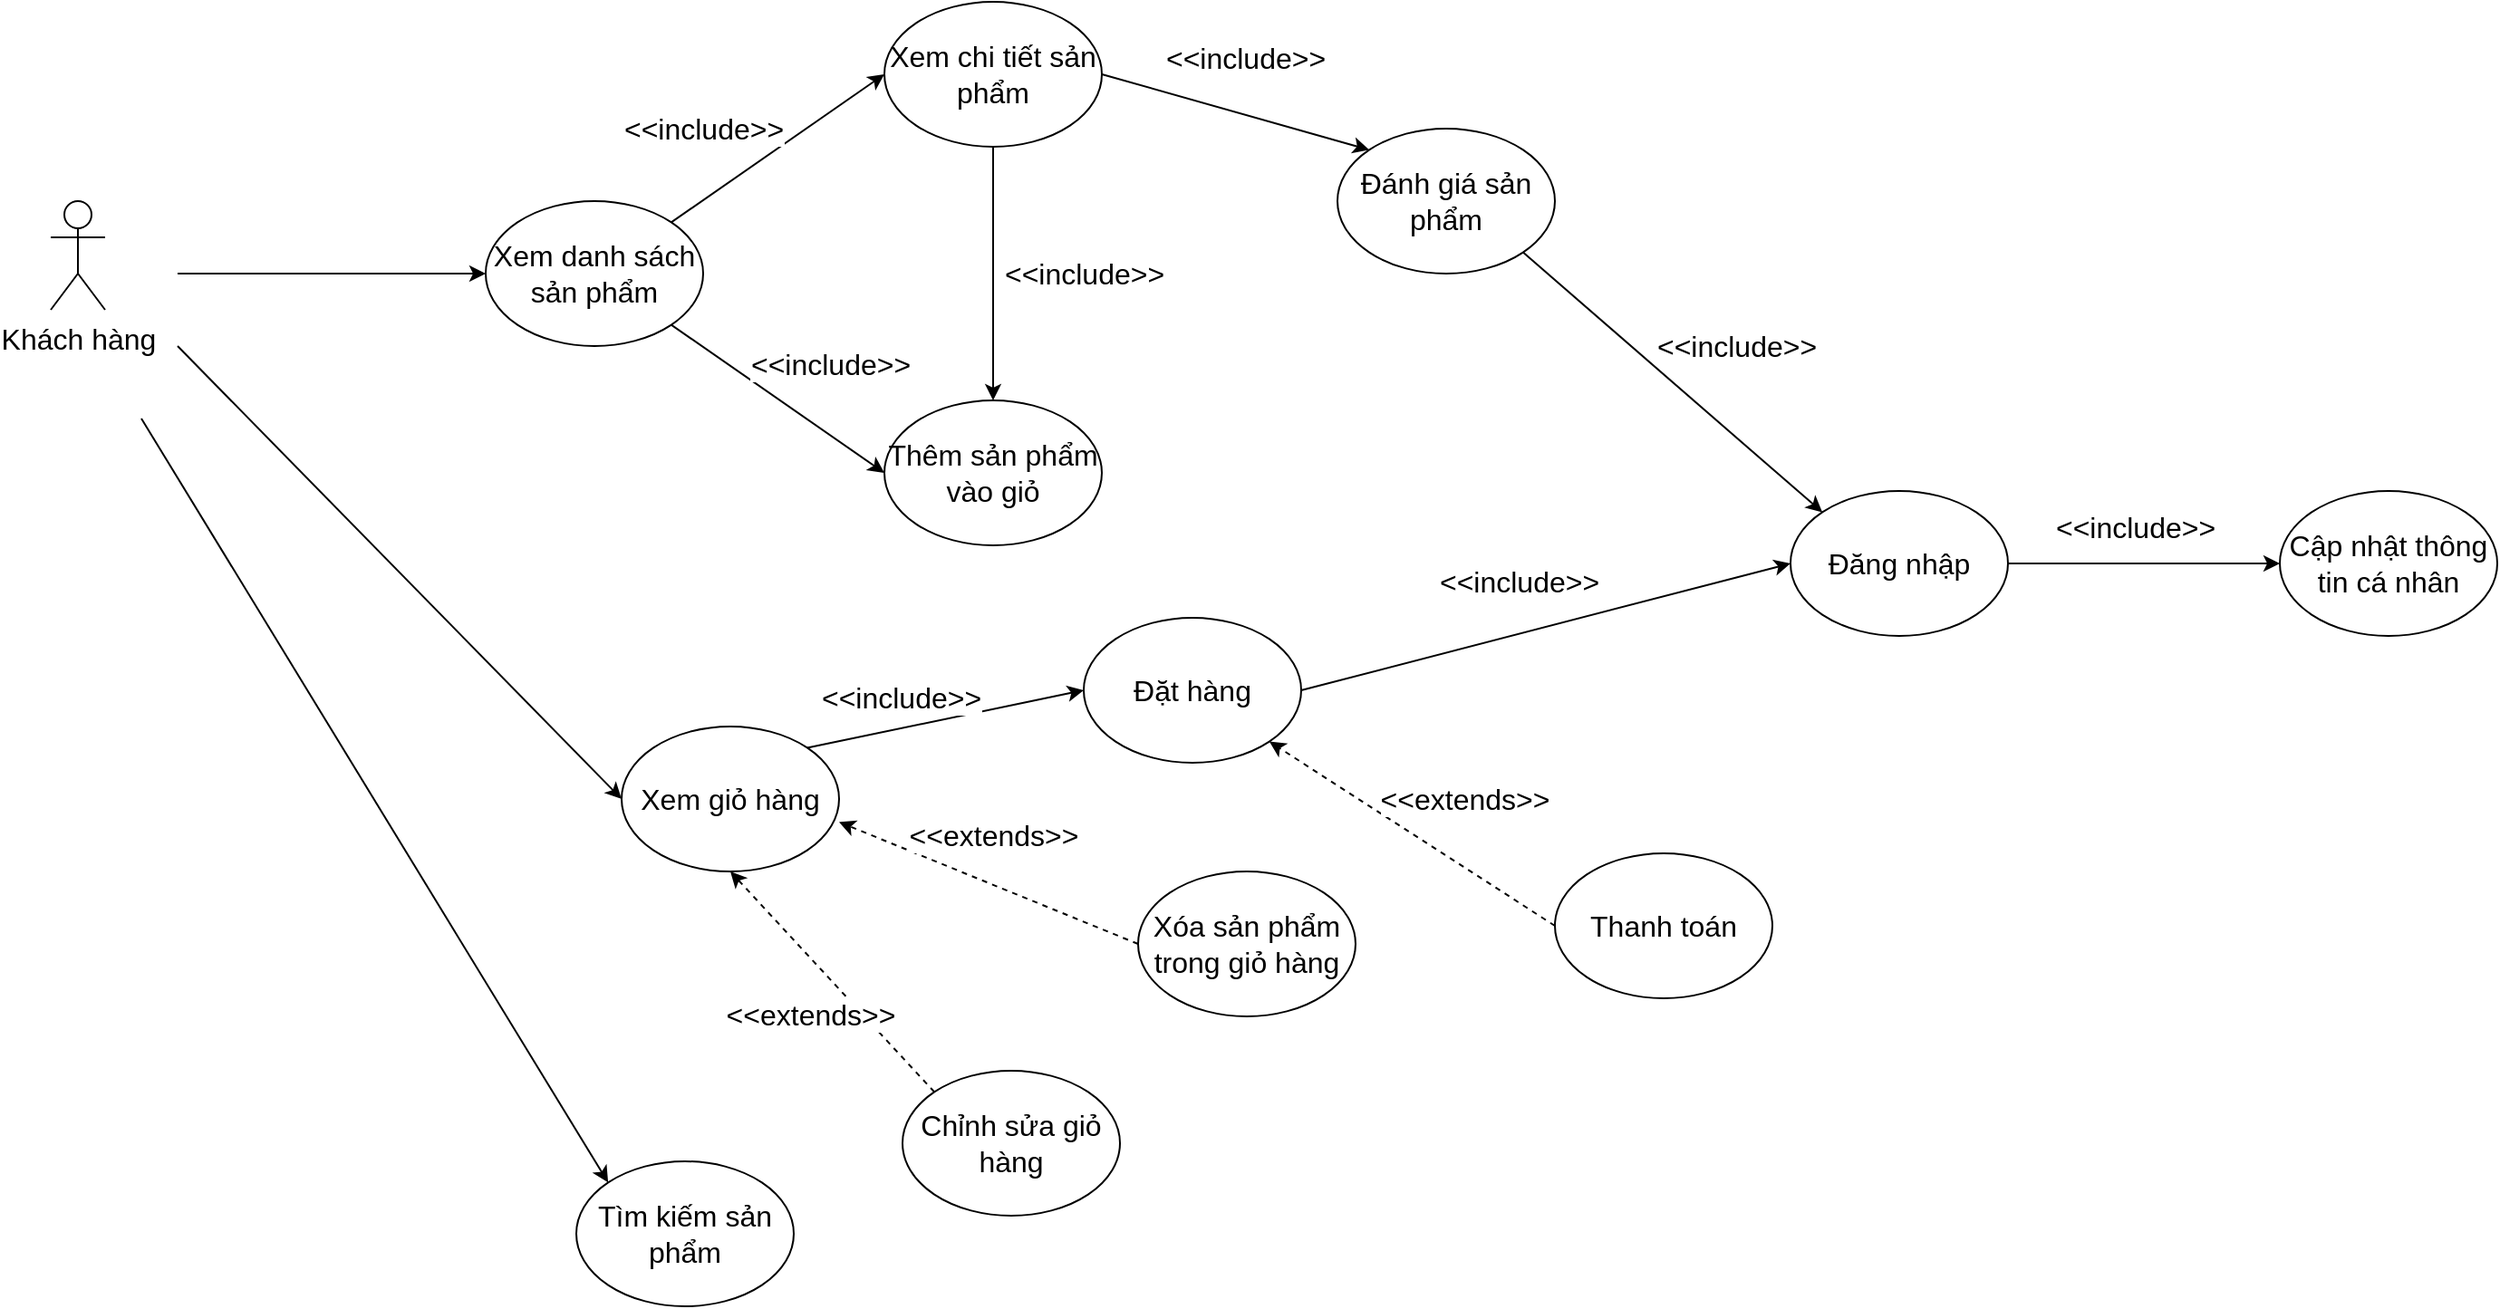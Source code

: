 <mxfile version="15.9.4" type="device" pages="2"><diagram id="paL9Nd-YV0AiKkWhEmOI" name="Page-1"><mxGraphModel dx="1422" dy="772" grid="1" gridSize="10" guides="1" tooltips="1" connect="1" arrows="1" fold="1" page="1" pageScale="1" pageWidth="850" pageHeight="1100" math="0" shadow="0"><root><mxCell id="0"/><mxCell id="1" parent="0"/><mxCell id="1jEP1JM11DuhaaalMF6C-1" value="Khách hàng" style="shape=umlActor;verticalLabelPosition=bottom;verticalAlign=top;html=1;outlineConnect=0;fontSize=16;" parent="1" vertex="1"><mxGeometry x="110" y="440" width="30" height="60" as="geometry"/></mxCell><mxCell id="1jEP1JM11DuhaaalMF6C-2" value="Xem danh sách sản phẩm" style="ellipse;whiteSpace=wrap;html=1;fontSize=16;" parent="1" vertex="1"><mxGeometry x="350" y="440" width="120" height="80" as="geometry"/></mxCell><mxCell id="1jEP1JM11DuhaaalMF6C-3" value="Thêm sản phẩm vào giỏ" style="ellipse;whiteSpace=wrap;html=1;fontSize=16;" parent="1" vertex="1"><mxGeometry x="570" y="550" width="120" height="80" as="geometry"/></mxCell><mxCell id="1jEP1JM11DuhaaalMF6C-4" value="Chỉnh sửa giỏ hàng" style="ellipse;whiteSpace=wrap;html=1;fontSize=16;" parent="1" vertex="1"><mxGeometry x="580" y="920" width="120" height="80" as="geometry"/></mxCell><mxCell id="1jEP1JM11DuhaaalMF6C-5" value="Xóa sản phẩm trong giỏ hàng" style="ellipse;whiteSpace=wrap;html=1;fontSize=16;" parent="1" vertex="1"><mxGeometry x="710" y="810" width="120" height="80" as="geometry"/></mxCell><mxCell id="1jEP1JM11DuhaaalMF6C-7" value="Đánh giá sản phẩm" style="ellipse;whiteSpace=wrap;html=1;fontSize=16;" parent="1" vertex="1"><mxGeometry x="820" y="400" width="120" height="80" as="geometry"/></mxCell><mxCell id="1jEP1JM11DuhaaalMF6C-9" value="" style="endArrow=classic;html=1;rounded=0;fontSize=16;entryX=0;entryY=0.5;entryDx=0;entryDy=0;" parent="1" target="1jEP1JM11DuhaaalMF6C-2" edge="1"><mxGeometry width="50" height="50" relative="1" as="geometry"><mxPoint x="180" y="480" as="sourcePoint"/><mxPoint x="160" y="480" as="targetPoint"/></mxGeometry></mxCell><mxCell id="1jEP1JM11DuhaaalMF6C-27" value="Đặt hàng" style="ellipse;whiteSpace=wrap;html=1;fontSize=16;" parent="1" vertex="1"><mxGeometry x="680" y="670" width="120" height="80" as="geometry"/></mxCell><mxCell id="1jEP1JM11DuhaaalMF6C-35" value="Xem chi tiết sản phẩm" style="ellipse;whiteSpace=wrap;html=1;fontSize=16;" parent="1" vertex="1"><mxGeometry x="570" y="330" width="120" height="80" as="geometry"/></mxCell><mxCell id="1jEP1JM11DuhaaalMF6C-37" value="&amp;lt;&amp;lt;include&amp;gt;&amp;gt;" style="endArrow=classic;html=1;rounded=0;fontSize=16;entryX=0;entryY=0.5;entryDx=0;entryDy=0;exitX=1;exitY=0;exitDx=0;exitDy=0;" parent="1" source="1jEP1JM11DuhaaalMF6C-2" target="1jEP1JM11DuhaaalMF6C-35" edge="1"><mxGeometry x="-0.386" y="32" width="50" height="50" relative="1" as="geometry"><mxPoint x="500" y="430" as="sourcePoint"/><mxPoint x="160" y="480" as="targetPoint"/><mxPoint as="offset"/></mxGeometry></mxCell><mxCell id="1jEP1JM11DuhaaalMF6C-39" value="&amp;lt;&amp;lt;include&amp;gt;&amp;gt;" style="endArrow=classic;html=1;rounded=0;fontSize=16;exitX=1;exitY=0.5;exitDx=0;exitDy=0;entryX=0;entryY=0;entryDx=0;entryDy=0;" parent="1" source="1jEP1JM11DuhaaalMF6C-35" target="1jEP1JM11DuhaaalMF6C-7" edge="1"><mxGeometry x="-0.037" y="30" width="50" height="50" relative="1" as="geometry"><mxPoint x="452.426" y="451.716" as="sourcePoint"/><mxPoint x="840" y="380" as="targetPoint"/><mxPoint as="offset"/></mxGeometry></mxCell><mxCell id="1jEP1JM11DuhaaalMF6C-41" value="&amp;lt;&amp;lt;include&amp;gt;&amp;gt;" style="endArrow=classic;html=1;rounded=0;fontSize=16;entryX=0;entryY=0.5;entryDx=0;entryDy=0;exitX=1;exitY=1;exitDx=0;exitDy=0;" parent="1" source="1jEP1JM11DuhaaalMF6C-2" target="1jEP1JM11DuhaaalMF6C-3" edge="1"><mxGeometry x="0.178" y="32" width="50" height="50" relative="1" as="geometry"><mxPoint x="500" y="430" as="sourcePoint"/><mxPoint x="160" y="480" as="targetPoint"/><mxPoint as="offset"/></mxGeometry></mxCell><mxCell id="1jEP1JM11DuhaaalMF6C-43" value="&amp;lt;&amp;lt;include&amp;gt;&amp;gt;" style="endArrow=classic;html=1;rounded=0;fontSize=16;exitX=0.5;exitY=1;exitDx=0;exitDy=0;entryX=0.5;entryY=0;entryDx=0;entryDy=0;" parent="1" source="1jEP1JM11DuhaaalMF6C-35" target="1jEP1JM11DuhaaalMF6C-3" edge="1"><mxGeometry y="50" width="50" height="50" relative="1" as="geometry"><mxPoint x="452.426" y="451.716" as="sourcePoint"/><mxPoint x="640" y="530" as="targetPoint"/><mxPoint as="offset"/></mxGeometry></mxCell><mxCell id="1jEP1JM11DuhaaalMF6C-44" value="Xem giỏ hàng" style="ellipse;whiteSpace=wrap;html=1;fontSize=16;" parent="1" vertex="1"><mxGeometry x="425" y="730" width="120" height="80" as="geometry"/></mxCell><mxCell id="1jEP1JM11DuhaaalMF6C-45" value="" style="endArrow=classic;html=1;rounded=0;fontSize=16;entryX=0;entryY=0.5;entryDx=0;entryDy=0;" parent="1" target="1jEP1JM11DuhaaalMF6C-44" edge="1"><mxGeometry x="-0.112" y="-38" width="50" height="50" relative="1" as="geometry"><mxPoint x="180" y="520" as="sourcePoint"/><mxPoint x="160" y="480" as="targetPoint"/><mxPoint as="offset"/></mxGeometry></mxCell><mxCell id="1jEP1JM11DuhaaalMF6C-46" value="&amp;lt;&amp;lt;extends&amp;gt;&amp;gt;" style="endArrow=classic;html=1;rounded=0;fontSize=16;exitX=0;exitY=0;exitDx=0;exitDy=0;dashed=1;entryX=0.5;entryY=1;entryDx=0;entryDy=0;" parent="1" source="1jEP1JM11DuhaaalMF6C-4" target="1jEP1JM11DuhaaalMF6C-44" edge="1"><mxGeometry x="-0.059" y="21" width="50" height="50" relative="1" as="geometry"><mxPoint x="500" y="430" as="sourcePoint"/><mxPoint x="410" y="830" as="targetPoint"/><mxPoint as="offset"/></mxGeometry></mxCell><mxCell id="1jEP1JM11DuhaaalMF6C-47" value="&amp;lt;&amp;lt;include&amp;gt;&amp;gt;" style="endArrow=classic;html=1;rounded=0;fontSize=16;entryX=0;entryY=0.5;entryDx=0;entryDy=0;exitX=1;exitY=0;exitDx=0;exitDy=0;" parent="1" source="1jEP1JM11DuhaaalMF6C-44" target="1jEP1JM11DuhaaalMF6C-27" edge="1"><mxGeometry x="-0.273" y="17" width="50" height="50" relative="1" as="geometry"><mxPoint x="500" y="430" as="sourcePoint"/><mxPoint x="160" y="480" as="targetPoint"/><mxPoint as="offset"/></mxGeometry></mxCell><mxCell id="1jEP1JM11DuhaaalMF6C-48" value="&amp;lt;&amp;lt;extends&amp;gt;&amp;gt;" style="endArrow=classic;html=1;rounded=0;fontSize=16;exitX=0;exitY=0.5;exitDx=0;exitDy=0;dashed=1;entryX=1;entryY=0.659;entryDx=0;entryDy=0;entryPerimeter=0;" parent="1" source="1jEP1JM11DuhaaalMF6C-5" target="1jEP1JM11DuhaaalMF6C-44" edge="1"><mxGeometry x="0.09" y="-25" width="50" height="50" relative="1" as="geometry"><mxPoint x="500" y="430" as="sourcePoint"/><mxPoint x="540" y="840" as="targetPoint"/><mxPoint as="offset"/></mxGeometry></mxCell><mxCell id="1jEP1JM11DuhaaalMF6C-49" value="Đăng nhập" style="ellipse;whiteSpace=wrap;html=1;fontSize=16;" parent="1" vertex="1"><mxGeometry x="1070" y="600" width="120" height="80" as="geometry"/></mxCell><mxCell id="1jEP1JM11DuhaaalMF6C-50" value="&amp;lt;&amp;lt;include&amp;gt;&amp;gt;" style="endArrow=classic;html=1;rounded=0;fontSize=16;exitX=1;exitY=1;exitDx=0;exitDy=0;entryX=0;entryY=0;entryDx=0;entryDy=0;" parent="1" source="1jEP1JM11DuhaaalMF6C-7" target="1jEP1JM11DuhaaalMF6C-49" edge="1"><mxGeometry x="0.122" y="38" width="50" height="50" relative="1" as="geometry"><mxPoint x="452.426" y="451.716" as="sourcePoint"/><mxPoint x="840" y="380" as="targetPoint"/><mxPoint as="offset"/></mxGeometry></mxCell><mxCell id="1jEP1JM11DuhaaalMF6C-51" value="&amp;lt;&amp;lt;include&amp;gt;&amp;gt;" style="endArrow=classic;html=1;rounded=0;fontSize=16;exitX=1;exitY=0.5;exitDx=0;exitDy=0;entryX=0;entryY=0.5;entryDx=0;entryDy=0;" parent="1" source="1jEP1JM11DuhaaalMF6C-27" target="1jEP1JM11DuhaaalMF6C-49" edge="1"><mxGeometry x="-0.059" y="28" width="50" height="50" relative="1" as="geometry"><mxPoint x="452.426" y="451.716" as="sourcePoint"/><mxPoint x="840" y="380" as="targetPoint"/><mxPoint as="offset"/></mxGeometry></mxCell><mxCell id="1jEP1JM11DuhaaalMF6C-52" value="" style="endArrow=classic;html=1;rounded=0;fontSize=16;entryX=0;entryY=0;entryDx=0;entryDy=0;" parent="1" target="1jEP1JM11DuhaaalMF6C-53" edge="1"><mxGeometry x="-0.112" y="-38" width="50" height="50" relative="1" as="geometry"><mxPoint x="160" y="560" as="sourcePoint"/><mxPoint x="270" y="930" as="targetPoint"/><mxPoint as="offset"/></mxGeometry></mxCell><mxCell id="1jEP1JM11DuhaaalMF6C-53" value="Tìm kiếm sản phẩm" style="ellipse;whiteSpace=wrap;html=1;fontSize=16;" parent="1" vertex="1"><mxGeometry x="400" y="970" width="120" height="80" as="geometry"/></mxCell><mxCell id="bbSsh4d3-OIJ30v8e8qk-1" value="Thanh toán" style="ellipse;whiteSpace=wrap;html=1;fontSize=16;" vertex="1" parent="1"><mxGeometry x="940" y="800" width="120" height="80" as="geometry"/></mxCell><mxCell id="bbSsh4d3-OIJ30v8e8qk-2" value="&amp;lt;&amp;lt;extends&amp;gt;&amp;gt;" style="endArrow=classic;html=1;rounded=0;entryX=1;entryY=1;entryDx=0;entryDy=0;exitX=0;exitY=0.5;exitDx=0;exitDy=0;fontSize=16;dashed=1;" edge="1" parent="1" source="bbSsh4d3-OIJ30v8e8qk-1" target="1jEP1JM11DuhaaalMF6C-27"><mxGeometry x="-0.147" y="-32" width="50" height="50" relative="1" as="geometry"><mxPoint x="840" y="810" as="sourcePoint"/><mxPoint x="890" y="760" as="targetPoint"/><mxPoint as="offset"/></mxGeometry></mxCell><mxCell id="bbSsh4d3-OIJ30v8e8qk-3" value="&amp;lt;&amp;lt;include&amp;gt;&amp;gt;" style="endArrow=classic;html=1;rounded=0;fontSize=16;exitX=1;exitY=0.5;exitDx=0;exitDy=0;entryX=0;entryY=0.5;entryDx=0;entryDy=0;" edge="1" parent="1" source="1jEP1JM11DuhaaalMF6C-49" target="bbSsh4d3-OIJ30v8e8qk-4"><mxGeometry x="-0.067" y="20" width="50" height="50" relative="1" as="geometry"><mxPoint x="1280" y="740" as="sourcePoint"/><mxPoint x="1320" y="640" as="targetPoint"/><mxPoint as="offset"/></mxGeometry></mxCell><mxCell id="bbSsh4d3-OIJ30v8e8qk-4" value="Cập nhật thông tin cá nhân" style="ellipse;whiteSpace=wrap;html=1;fontSize=16;" vertex="1" parent="1"><mxGeometry x="1340" y="600" width="120" height="80" as="geometry"/></mxCell></root></mxGraphModel></diagram><diagram id="q-5G8nDEbakjGd1eoRmw" name="Page-2"><mxGraphModel dx="1422" dy="772" grid="1" gridSize="10" guides="1" tooltips="1" connect="1" arrows="1" fold="1" page="1" pageScale="1" pageWidth="850" pageHeight="1100" math="0" shadow="0"><root><mxCell id="RZzpEVev6ny95B6GZAef-0"/><mxCell id="RZzpEVev6ny95B6GZAef-1" parent="RZzpEVev6ny95B6GZAef-0"/></root></mxGraphModel></diagram></mxfile>